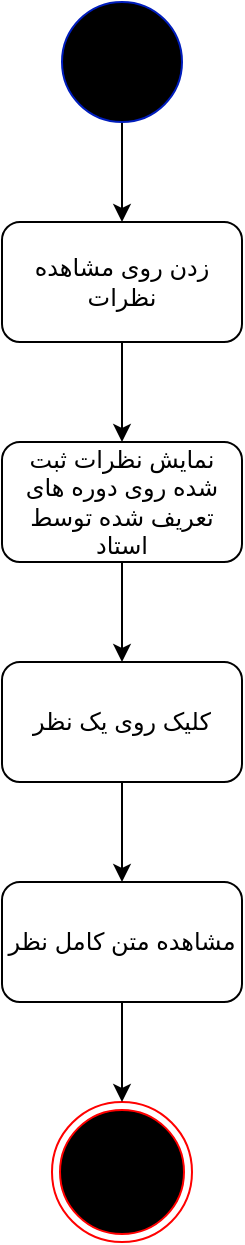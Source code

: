 <mxfile version="20.8.13" type="device"><diagram name="‫صفحه - 1‬" id="q-MyexuXCc5qeOqngsFZ"><mxGraphModel dx="524" dy="571" grid="1" gridSize="10" guides="1" tooltips="1" connect="1" arrows="1" fold="1" page="1" pageScale="1" pageWidth="827" pageHeight="1169" math="0" shadow="0"><root><mxCell id="0"/><mxCell id="1" parent="0"/><mxCell id="2h3NYHVIb94OWocDCiab-40" value="" style="edgeStyle=orthogonalEdgeStyle;rounded=0;orthogonalLoop=1;jettySize=auto;html=1;" parent="1" source="2h3NYHVIb94OWocDCiab-41" target="2h3NYHVIb94OWocDCiab-44" edge="1"><mxGeometry relative="1" as="geometry"><mxPoint x="390" y="200" as="targetPoint"/></mxGeometry></mxCell><mxCell id="2h3NYHVIb94OWocDCiab-41" value="" style="verticalLabelPosition=bottom;verticalAlign=top;html=1;shape=mxgraph.flowchart.on-page_reference;fillColor=#000000;fontColor=#ffffff;strokeColor=#001DBC;" parent="1" vertex="1"><mxGeometry x="360" y="60" width="60" height="60" as="geometry"/></mxCell><mxCell id="2h3NYHVIb94OWocDCiab-42" value="" style="ellipse;html=1;shape=endState;fillColor=#000000;strokeColor=#ff0000;strokeWidth=1;fontSize=20;" parent="1" vertex="1"><mxGeometry x="355" y="610" width="70" height="70" as="geometry"/></mxCell><mxCell id="2h3NYHVIb94OWocDCiab-43" value="" style="edgeStyle=orthogonalEdgeStyle;rounded=0;orthogonalLoop=1;jettySize=auto;html=1;" parent="1" source="2h3NYHVIb94OWocDCiab-44" target="2h3NYHVIb94OWocDCiab-46" edge="1"><mxGeometry relative="1" as="geometry"/></mxCell><mxCell id="2h3NYHVIb94OWocDCiab-44" value="زدن روی مشاهده نظرات" style="rounded=1;whiteSpace=wrap;html=1;" parent="1" vertex="1"><mxGeometry x="330" y="170" width="120" height="60" as="geometry"/></mxCell><mxCell id="2h3NYHVIb94OWocDCiab-45" value="" style="edgeStyle=orthogonalEdgeStyle;rounded=0;orthogonalLoop=1;jettySize=auto;html=1;" parent="1" source="2h3NYHVIb94OWocDCiab-46" target="2h3NYHVIb94OWocDCiab-48" edge="1"><mxGeometry relative="1" as="geometry"><mxPoint x="390" y="420" as="targetPoint"/></mxGeometry></mxCell><mxCell id="2h3NYHVIb94OWocDCiab-46" value="نمایش نظرات ثبت شده روی دوره های تعریف شده توسط استاد" style="whiteSpace=wrap;html=1;rounded=1;" parent="1" vertex="1"><mxGeometry x="330" y="280" width="120" height="60" as="geometry"/></mxCell><mxCell id="2h3NYHVIb94OWocDCiab-47" style="edgeStyle=none;curved=1;rounded=0;orthogonalLoop=1;jettySize=auto;html=1;exitX=1;exitY=0;exitDx=0;exitDy=0;fontSize=12;startSize=8;endSize=8;" parent="1" source="2h3NYHVIb94OWocDCiab-42" target="2h3NYHVIb94OWocDCiab-42" edge="1"><mxGeometry relative="1" as="geometry"/></mxCell><mxCell id="2h3NYHVIb94OWocDCiab-50" value="" style="edgeStyle=orthogonalEdgeStyle;rounded=0;orthogonalLoop=1;jettySize=auto;html=1;" parent="1" source="2h3NYHVIb94OWocDCiab-48" target="2h3NYHVIb94OWocDCiab-49" edge="1"><mxGeometry relative="1" as="geometry"/></mxCell><mxCell id="2h3NYHVIb94OWocDCiab-48" value="کلیک روی یک نظر" style="rounded=1;whiteSpace=wrap;html=1;" parent="1" vertex="1"><mxGeometry x="330" y="390" width="120" height="60" as="geometry"/></mxCell><mxCell id="2h3NYHVIb94OWocDCiab-51" style="edgeStyle=orthogonalEdgeStyle;rounded=0;orthogonalLoop=1;jettySize=auto;html=1;exitX=0.5;exitY=1;exitDx=0;exitDy=0;entryX=0.5;entryY=0;entryDx=0;entryDy=0;" parent="1" source="2h3NYHVIb94OWocDCiab-49" target="2h3NYHVIb94OWocDCiab-42" edge="1"><mxGeometry relative="1" as="geometry"/></mxCell><mxCell id="2h3NYHVIb94OWocDCiab-49" value="مشاهده متن کامل نظر" style="whiteSpace=wrap;html=1;rounded=1;" parent="1" vertex="1"><mxGeometry x="330" y="500" width="120" height="60" as="geometry"/></mxCell></root></mxGraphModel></diagram></mxfile>